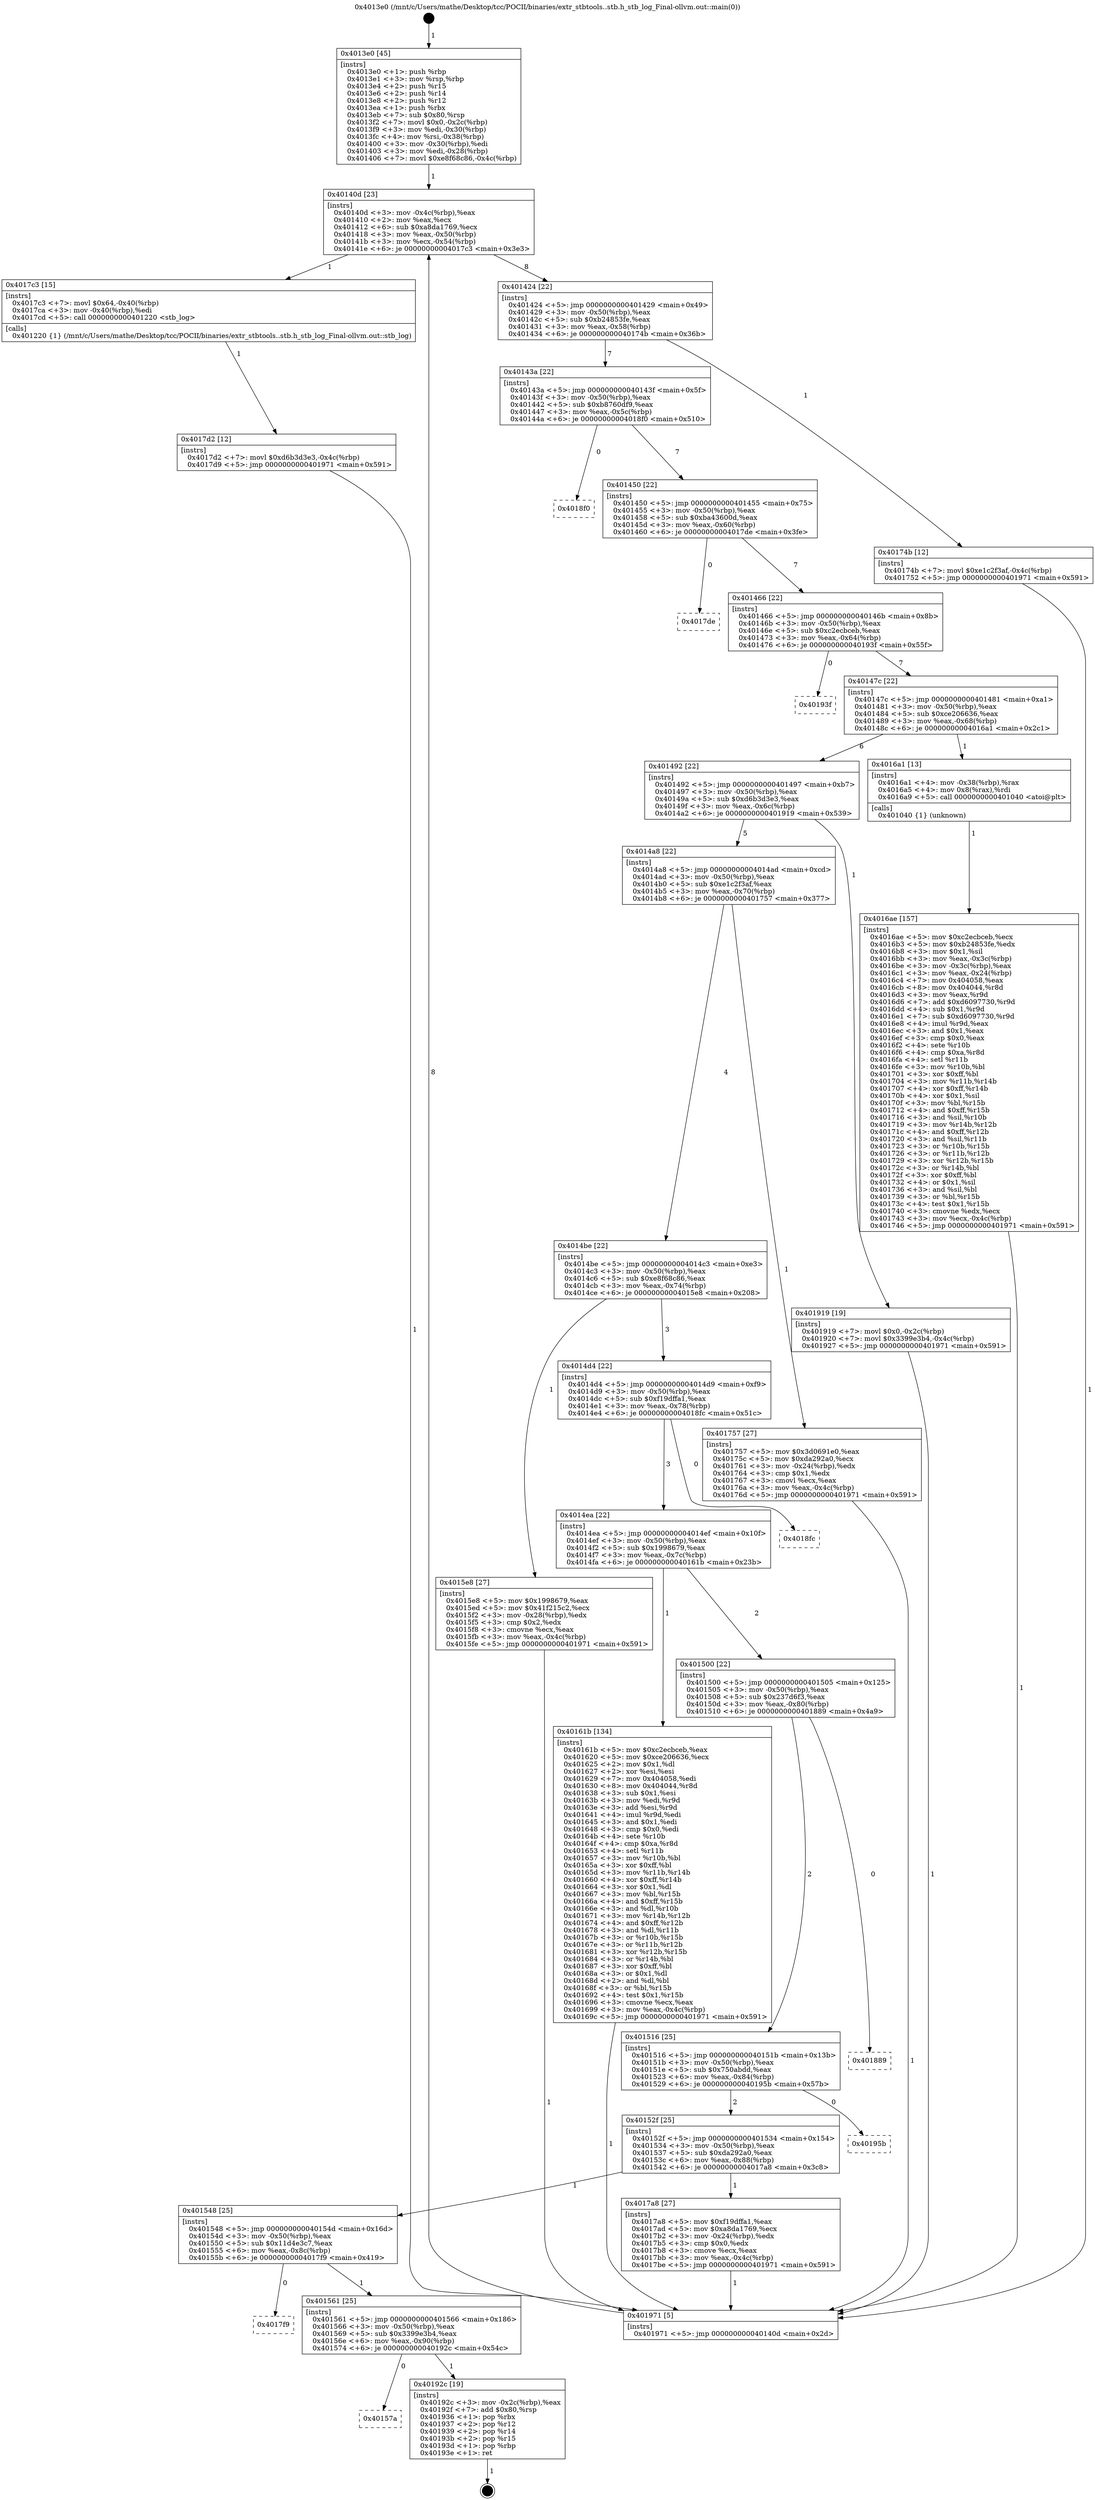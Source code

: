 digraph "0x4013e0" {
  label = "0x4013e0 (/mnt/c/Users/mathe/Desktop/tcc/POCII/binaries/extr_stbtools..stb.h_stb_log_Final-ollvm.out::main(0))"
  labelloc = "t"
  node[shape=record]

  Entry [label="",width=0.3,height=0.3,shape=circle,fillcolor=black,style=filled]
  "0x40140d" [label="{
     0x40140d [23]\l
     | [instrs]\l
     &nbsp;&nbsp;0x40140d \<+3\>: mov -0x4c(%rbp),%eax\l
     &nbsp;&nbsp;0x401410 \<+2\>: mov %eax,%ecx\l
     &nbsp;&nbsp;0x401412 \<+6\>: sub $0xa8da1769,%ecx\l
     &nbsp;&nbsp;0x401418 \<+3\>: mov %eax,-0x50(%rbp)\l
     &nbsp;&nbsp;0x40141b \<+3\>: mov %ecx,-0x54(%rbp)\l
     &nbsp;&nbsp;0x40141e \<+6\>: je 00000000004017c3 \<main+0x3e3\>\l
  }"]
  "0x4017c3" [label="{
     0x4017c3 [15]\l
     | [instrs]\l
     &nbsp;&nbsp;0x4017c3 \<+7\>: movl $0x64,-0x40(%rbp)\l
     &nbsp;&nbsp;0x4017ca \<+3\>: mov -0x40(%rbp),%edi\l
     &nbsp;&nbsp;0x4017cd \<+5\>: call 0000000000401220 \<stb_log\>\l
     | [calls]\l
     &nbsp;&nbsp;0x401220 \{1\} (/mnt/c/Users/mathe/Desktop/tcc/POCII/binaries/extr_stbtools..stb.h_stb_log_Final-ollvm.out::stb_log)\l
  }"]
  "0x401424" [label="{
     0x401424 [22]\l
     | [instrs]\l
     &nbsp;&nbsp;0x401424 \<+5\>: jmp 0000000000401429 \<main+0x49\>\l
     &nbsp;&nbsp;0x401429 \<+3\>: mov -0x50(%rbp),%eax\l
     &nbsp;&nbsp;0x40142c \<+5\>: sub $0xb24853fe,%eax\l
     &nbsp;&nbsp;0x401431 \<+3\>: mov %eax,-0x58(%rbp)\l
     &nbsp;&nbsp;0x401434 \<+6\>: je 000000000040174b \<main+0x36b\>\l
  }"]
  Exit [label="",width=0.3,height=0.3,shape=circle,fillcolor=black,style=filled,peripheries=2]
  "0x40174b" [label="{
     0x40174b [12]\l
     | [instrs]\l
     &nbsp;&nbsp;0x40174b \<+7\>: movl $0xe1c2f3af,-0x4c(%rbp)\l
     &nbsp;&nbsp;0x401752 \<+5\>: jmp 0000000000401971 \<main+0x591\>\l
  }"]
  "0x40143a" [label="{
     0x40143a [22]\l
     | [instrs]\l
     &nbsp;&nbsp;0x40143a \<+5\>: jmp 000000000040143f \<main+0x5f\>\l
     &nbsp;&nbsp;0x40143f \<+3\>: mov -0x50(%rbp),%eax\l
     &nbsp;&nbsp;0x401442 \<+5\>: sub $0xb8760df9,%eax\l
     &nbsp;&nbsp;0x401447 \<+3\>: mov %eax,-0x5c(%rbp)\l
     &nbsp;&nbsp;0x40144a \<+6\>: je 00000000004018f0 \<main+0x510\>\l
  }"]
  "0x40157a" [label="{
     0x40157a\l
  }", style=dashed]
  "0x4018f0" [label="{
     0x4018f0\l
  }", style=dashed]
  "0x401450" [label="{
     0x401450 [22]\l
     | [instrs]\l
     &nbsp;&nbsp;0x401450 \<+5\>: jmp 0000000000401455 \<main+0x75\>\l
     &nbsp;&nbsp;0x401455 \<+3\>: mov -0x50(%rbp),%eax\l
     &nbsp;&nbsp;0x401458 \<+5\>: sub $0xba43600d,%eax\l
     &nbsp;&nbsp;0x40145d \<+3\>: mov %eax,-0x60(%rbp)\l
     &nbsp;&nbsp;0x401460 \<+6\>: je 00000000004017de \<main+0x3fe\>\l
  }"]
  "0x40192c" [label="{
     0x40192c [19]\l
     | [instrs]\l
     &nbsp;&nbsp;0x40192c \<+3\>: mov -0x2c(%rbp),%eax\l
     &nbsp;&nbsp;0x40192f \<+7\>: add $0x80,%rsp\l
     &nbsp;&nbsp;0x401936 \<+1\>: pop %rbx\l
     &nbsp;&nbsp;0x401937 \<+2\>: pop %r12\l
     &nbsp;&nbsp;0x401939 \<+2\>: pop %r14\l
     &nbsp;&nbsp;0x40193b \<+2\>: pop %r15\l
     &nbsp;&nbsp;0x40193d \<+1\>: pop %rbp\l
     &nbsp;&nbsp;0x40193e \<+1\>: ret\l
  }"]
  "0x4017de" [label="{
     0x4017de\l
  }", style=dashed]
  "0x401466" [label="{
     0x401466 [22]\l
     | [instrs]\l
     &nbsp;&nbsp;0x401466 \<+5\>: jmp 000000000040146b \<main+0x8b\>\l
     &nbsp;&nbsp;0x40146b \<+3\>: mov -0x50(%rbp),%eax\l
     &nbsp;&nbsp;0x40146e \<+5\>: sub $0xc2ecbceb,%eax\l
     &nbsp;&nbsp;0x401473 \<+3\>: mov %eax,-0x64(%rbp)\l
     &nbsp;&nbsp;0x401476 \<+6\>: je 000000000040193f \<main+0x55f\>\l
  }"]
  "0x401561" [label="{
     0x401561 [25]\l
     | [instrs]\l
     &nbsp;&nbsp;0x401561 \<+5\>: jmp 0000000000401566 \<main+0x186\>\l
     &nbsp;&nbsp;0x401566 \<+3\>: mov -0x50(%rbp),%eax\l
     &nbsp;&nbsp;0x401569 \<+5\>: sub $0x3399e3b4,%eax\l
     &nbsp;&nbsp;0x40156e \<+6\>: mov %eax,-0x90(%rbp)\l
     &nbsp;&nbsp;0x401574 \<+6\>: je 000000000040192c \<main+0x54c\>\l
  }"]
  "0x40193f" [label="{
     0x40193f\l
  }", style=dashed]
  "0x40147c" [label="{
     0x40147c [22]\l
     | [instrs]\l
     &nbsp;&nbsp;0x40147c \<+5\>: jmp 0000000000401481 \<main+0xa1\>\l
     &nbsp;&nbsp;0x401481 \<+3\>: mov -0x50(%rbp),%eax\l
     &nbsp;&nbsp;0x401484 \<+5\>: sub $0xce206636,%eax\l
     &nbsp;&nbsp;0x401489 \<+3\>: mov %eax,-0x68(%rbp)\l
     &nbsp;&nbsp;0x40148c \<+6\>: je 00000000004016a1 \<main+0x2c1\>\l
  }"]
  "0x4017f9" [label="{
     0x4017f9\l
  }", style=dashed]
  "0x4016a1" [label="{
     0x4016a1 [13]\l
     | [instrs]\l
     &nbsp;&nbsp;0x4016a1 \<+4\>: mov -0x38(%rbp),%rax\l
     &nbsp;&nbsp;0x4016a5 \<+4\>: mov 0x8(%rax),%rdi\l
     &nbsp;&nbsp;0x4016a9 \<+5\>: call 0000000000401040 \<atoi@plt\>\l
     | [calls]\l
     &nbsp;&nbsp;0x401040 \{1\} (unknown)\l
  }"]
  "0x401492" [label="{
     0x401492 [22]\l
     | [instrs]\l
     &nbsp;&nbsp;0x401492 \<+5\>: jmp 0000000000401497 \<main+0xb7\>\l
     &nbsp;&nbsp;0x401497 \<+3\>: mov -0x50(%rbp),%eax\l
     &nbsp;&nbsp;0x40149a \<+5\>: sub $0xd6b3d3e3,%eax\l
     &nbsp;&nbsp;0x40149f \<+3\>: mov %eax,-0x6c(%rbp)\l
     &nbsp;&nbsp;0x4014a2 \<+6\>: je 0000000000401919 \<main+0x539\>\l
  }"]
  "0x4017d2" [label="{
     0x4017d2 [12]\l
     | [instrs]\l
     &nbsp;&nbsp;0x4017d2 \<+7\>: movl $0xd6b3d3e3,-0x4c(%rbp)\l
     &nbsp;&nbsp;0x4017d9 \<+5\>: jmp 0000000000401971 \<main+0x591\>\l
  }"]
  "0x401919" [label="{
     0x401919 [19]\l
     | [instrs]\l
     &nbsp;&nbsp;0x401919 \<+7\>: movl $0x0,-0x2c(%rbp)\l
     &nbsp;&nbsp;0x401920 \<+7\>: movl $0x3399e3b4,-0x4c(%rbp)\l
     &nbsp;&nbsp;0x401927 \<+5\>: jmp 0000000000401971 \<main+0x591\>\l
  }"]
  "0x4014a8" [label="{
     0x4014a8 [22]\l
     | [instrs]\l
     &nbsp;&nbsp;0x4014a8 \<+5\>: jmp 00000000004014ad \<main+0xcd\>\l
     &nbsp;&nbsp;0x4014ad \<+3\>: mov -0x50(%rbp),%eax\l
     &nbsp;&nbsp;0x4014b0 \<+5\>: sub $0xe1c2f3af,%eax\l
     &nbsp;&nbsp;0x4014b5 \<+3\>: mov %eax,-0x70(%rbp)\l
     &nbsp;&nbsp;0x4014b8 \<+6\>: je 0000000000401757 \<main+0x377\>\l
  }"]
  "0x401548" [label="{
     0x401548 [25]\l
     | [instrs]\l
     &nbsp;&nbsp;0x401548 \<+5\>: jmp 000000000040154d \<main+0x16d\>\l
     &nbsp;&nbsp;0x40154d \<+3\>: mov -0x50(%rbp),%eax\l
     &nbsp;&nbsp;0x401550 \<+5\>: sub $0x11d4e3c7,%eax\l
     &nbsp;&nbsp;0x401555 \<+6\>: mov %eax,-0x8c(%rbp)\l
     &nbsp;&nbsp;0x40155b \<+6\>: je 00000000004017f9 \<main+0x419\>\l
  }"]
  "0x401757" [label="{
     0x401757 [27]\l
     | [instrs]\l
     &nbsp;&nbsp;0x401757 \<+5\>: mov $0x3d0691e0,%eax\l
     &nbsp;&nbsp;0x40175c \<+5\>: mov $0xda292a0,%ecx\l
     &nbsp;&nbsp;0x401761 \<+3\>: mov -0x24(%rbp),%edx\l
     &nbsp;&nbsp;0x401764 \<+3\>: cmp $0x1,%edx\l
     &nbsp;&nbsp;0x401767 \<+3\>: cmovl %ecx,%eax\l
     &nbsp;&nbsp;0x40176a \<+3\>: mov %eax,-0x4c(%rbp)\l
     &nbsp;&nbsp;0x40176d \<+5\>: jmp 0000000000401971 \<main+0x591\>\l
  }"]
  "0x4014be" [label="{
     0x4014be [22]\l
     | [instrs]\l
     &nbsp;&nbsp;0x4014be \<+5\>: jmp 00000000004014c3 \<main+0xe3\>\l
     &nbsp;&nbsp;0x4014c3 \<+3\>: mov -0x50(%rbp),%eax\l
     &nbsp;&nbsp;0x4014c6 \<+5\>: sub $0xe8f68c86,%eax\l
     &nbsp;&nbsp;0x4014cb \<+3\>: mov %eax,-0x74(%rbp)\l
     &nbsp;&nbsp;0x4014ce \<+6\>: je 00000000004015e8 \<main+0x208\>\l
  }"]
  "0x4017a8" [label="{
     0x4017a8 [27]\l
     | [instrs]\l
     &nbsp;&nbsp;0x4017a8 \<+5\>: mov $0xf19dffa1,%eax\l
     &nbsp;&nbsp;0x4017ad \<+5\>: mov $0xa8da1769,%ecx\l
     &nbsp;&nbsp;0x4017b2 \<+3\>: mov -0x24(%rbp),%edx\l
     &nbsp;&nbsp;0x4017b5 \<+3\>: cmp $0x0,%edx\l
     &nbsp;&nbsp;0x4017b8 \<+3\>: cmove %ecx,%eax\l
     &nbsp;&nbsp;0x4017bb \<+3\>: mov %eax,-0x4c(%rbp)\l
     &nbsp;&nbsp;0x4017be \<+5\>: jmp 0000000000401971 \<main+0x591\>\l
  }"]
  "0x4015e8" [label="{
     0x4015e8 [27]\l
     | [instrs]\l
     &nbsp;&nbsp;0x4015e8 \<+5\>: mov $0x1998679,%eax\l
     &nbsp;&nbsp;0x4015ed \<+5\>: mov $0x41f215c2,%ecx\l
     &nbsp;&nbsp;0x4015f2 \<+3\>: mov -0x28(%rbp),%edx\l
     &nbsp;&nbsp;0x4015f5 \<+3\>: cmp $0x2,%edx\l
     &nbsp;&nbsp;0x4015f8 \<+3\>: cmovne %ecx,%eax\l
     &nbsp;&nbsp;0x4015fb \<+3\>: mov %eax,-0x4c(%rbp)\l
     &nbsp;&nbsp;0x4015fe \<+5\>: jmp 0000000000401971 \<main+0x591\>\l
  }"]
  "0x4014d4" [label="{
     0x4014d4 [22]\l
     | [instrs]\l
     &nbsp;&nbsp;0x4014d4 \<+5\>: jmp 00000000004014d9 \<main+0xf9\>\l
     &nbsp;&nbsp;0x4014d9 \<+3\>: mov -0x50(%rbp),%eax\l
     &nbsp;&nbsp;0x4014dc \<+5\>: sub $0xf19dffa1,%eax\l
     &nbsp;&nbsp;0x4014e1 \<+3\>: mov %eax,-0x78(%rbp)\l
     &nbsp;&nbsp;0x4014e4 \<+6\>: je 00000000004018fc \<main+0x51c\>\l
  }"]
  "0x401971" [label="{
     0x401971 [5]\l
     | [instrs]\l
     &nbsp;&nbsp;0x401971 \<+5\>: jmp 000000000040140d \<main+0x2d\>\l
  }"]
  "0x4013e0" [label="{
     0x4013e0 [45]\l
     | [instrs]\l
     &nbsp;&nbsp;0x4013e0 \<+1\>: push %rbp\l
     &nbsp;&nbsp;0x4013e1 \<+3\>: mov %rsp,%rbp\l
     &nbsp;&nbsp;0x4013e4 \<+2\>: push %r15\l
     &nbsp;&nbsp;0x4013e6 \<+2\>: push %r14\l
     &nbsp;&nbsp;0x4013e8 \<+2\>: push %r12\l
     &nbsp;&nbsp;0x4013ea \<+1\>: push %rbx\l
     &nbsp;&nbsp;0x4013eb \<+7\>: sub $0x80,%rsp\l
     &nbsp;&nbsp;0x4013f2 \<+7\>: movl $0x0,-0x2c(%rbp)\l
     &nbsp;&nbsp;0x4013f9 \<+3\>: mov %edi,-0x30(%rbp)\l
     &nbsp;&nbsp;0x4013fc \<+4\>: mov %rsi,-0x38(%rbp)\l
     &nbsp;&nbsp;0x401400 \<+3\>: mov -0x30(%rbp),%edi\l
     &nbsp;&nbsp;0x401403 \<+3\>: mov %edi,-0x28(%rbp)\l
     &nbsp;&nbsp;0x401406 \<+7\>: movl $0xe8f68c86,-0x4c(%rbp)\l
  }"]
  "0x40152f" [label="{
     0x40152f [25]\l
     | [instrs]\l
     &nbsp;&nbsp;0x40152f \<+5\>: jmp 0000000000401534 \<main+0x154\>\l
     &nbsp;&nbsp;0x401534 \<+3\>: mov -0x50(%rbp),%eax\l
     &nbsp;&nbsp;0x401537 \<+5\>: sub $0xda292a0,%eax\l
     &nbsp;&nbsp;0x40153c \<+6\>: mov %eax,-0x88(%rbp)\l
     &nbsp;&nbsp;0x401542 \<+6\>: je 00000000004017a8 \<main+0x3c8\>\l
  }"]
  "0x4018fc" [label="{
     0x4018fc\l
  }", style=dashed]
  "0x4014ea" [label="{
     0x4014ea [22]\l
     | [instrs]\l
     &nbsp;&nbsp;0x4014ea \<+5\>: jmp 00000000004014ef \<main+0x10f\>\l
     &nbsp;&nbsp;0x4014ef \<+3\>: mov -0x50(%rbp),%eax\l
     &nbsp;&nbsp;0x4014f2 \<+5\>: sub $0x1998679,%eax\l
     &nbsp;&nbsp;0x4014f7 \<+3\>: mov %eax,-0x7c(%rbp)\l
     &nbsp;&nbsp;0x4014fa \<+6\>: je 000000000040161b \<main+0x23b\>\l
  }"]
  "0x40195b" [label="{
     0x40195b\l
  }", style=dashed]
  "0x40161b" [label="{
     0x40161b [134]\l
     | [instrs]\l
     &nbsp;&nbsp;0x40161b \<+5\>: mov $0xc2ecbceb,%eax\l
     &nbsp;&nbsp;0x401620 \<+5\>: mov $0xce206636,%ecx\l
     &nbsp;&nbsp;0x401625 \<+2\>: mov $0x1,%dl\l
     &nbsp;&nbsp;0x401627 \<+2\>: xor %esi,%esi\l
     &nbsp;&nbsp;0x401629 \<+7\>: mov 0x404058,%edi\l
     &nbsp;&nbsp;0x401630 \<+8\>: mov 0x404044,%r8d\l
     &nbsp;&nbsp;0x401638 \<+3\>: sub $0x1,%esi\l
     &nbsp;&nbsp;0x40163b \<+3\>: mov %edi,%r9d\l
     &nbsp;&nbsp;0x40163e \<+3\>: add %esi,%r9d\l
     &nbsp;&nbsp;0x401641 \<+4\>: imul %r9d,%edi\l
     &nbsp;&nbsp;0x401645 \<+3\>: and $0x1,%edi\l
     &nbsp;&nbsp;0x401648 \<+3\>: cmp $0x0,%edi\l
     &nbsp;&nbsp;0x40164b \<+4\>: sete %r10b\l
     &nbsp;&nbsp;0x40164f \<+4\>: cmp $0xa,%r8d\l
     &nbsp;&nbsp;0x401653 \<+4\>: setl %r11b\l
     &nbsp;&nbsp;0x401657 \<+3\>: mov %r10b,%bl\l
     &nbsp;&nbsp;0x40165a \<+3\>: xor $0xff,%bl\l
     &nbsp;&nbsp;0x40165d \<+3\>: mov %r11b,%r14b\l
     &nbsp;&nbsp;0x401660 \<+4\>: xor $0xff,%r14b\l
     &nbsp;&nbsp;0x401664 \<+3\>: xor $0x1,%dl\l
     &nbsp;&nbsp;0x401667 \<+3\>: mov %bl,%r15b\l
     &nbsp;&nbsp;0x40166a \<+4\>: and $0xff,%r15b\l
     &nbsp;&nbsp;0x40166e \<+3\>: and %dl,%r10b\l
     &nbsp;&nbsp;0x401671 \<+3\>: mov %r14b,%r12b\l
     &nbsp;&nbsp;0x401674 \<+4\>: and $0xff,%r12b\l
     &nbsp;&nbsp;0x401678 \<+3\>: and %dl,%r11b\l
     &nbsp;&nbsp;0x40167b \<+3\>: or %r10b,%r15b\l
     &nbsp;&nbsp;0x40167e \<+3\>: or %r11b,%r12b\l
     &nbsp;&nbsp;0x401681 \<+3\>: xor %r12b,%r15b\l
     &nbsp;&nbsp;0x401684 \<+3\>: or %r14b,%bl\l
     &nbsp;&nbsp;0x401687 \<+3\>: xor $0xff,%bl\l
     &nbsp;&nbsp;0x40168a \<+3\>: or $0x1,%dl\l
     &nbsp;&nbsp;0x40168d \<+2\>: and %dl,%bl\l
     &nbsp;&nbsp;0x40168f \<+3\>: or %bl,%r15b\l
     &nbsp;&nbsp;0x401692 \<+4\>: test $0x1,%r15b\l
     &nbsp;&nbsp;0x401696 \<+3\>: cmovne %ecx,%eax\l
     &nbsp;&nbsp;0x401699 \<+3\>: mov %eax,-0x4c(%rbp)\l
     &nbsp;&nbsp;0x40169c \<+5\>: jmp 0000000000401971 \<main+0x591\>\l
  }"]
  "0x401500" [label="{
     0x401500 [22]\l
     | [instrs]\l
     &nbsp;&nbsp;0x401500 \<+5\>: jmp 0000000000401505 \<main+0x125\>\l
     &nbsp;&nbsp;0x401505 \<+3\>: mov -0x50(%rbp),%eax\l
     &nbsp;&nbsp;0x401508 \<+5\>: sub $0x237d6f3,%eax\l
     &nbsp;&nbsp;0x40150d \<+3\>: mov %eax,-0x80(%rbp)\l
     &nbsp;&nbsp;0x401510 \<+6\>: je 0000000000401889 \<main+0x4a9\>\l
  }"]
  "0x4016ae" [label="{
     0x4016ae [157]\l
     | [instrs]\l
     &nbsp;&nbsp;0x4016ae \<+5\>: mov $0xc2ecbceb,%ecx\l
     &nbsp;&nbsp;0x4016b3 \<+5\>: mov $0xb24853fe,%edx\l
     &nbsp;&nbsp;0x4016b8 \<+3\>: mov $0x1,%sil\l
     &nbsp;&nbsp;0x4016bb \<+3\>: mov %eax,-0x3c(%rbp)\l
     &nbsp;&nbsp;0x4016be \<+3\>: mov -0x3c(%rbp),%eax\l
     &nbsp;&nbsp;0x4016c1 \<+3\>: mov %eax,-0x24(%rbp)\l
     &nbsp;&nbsp;0x4016c4 \<+7\>: mov 0x404058,%eax\l
     &nbsp;&nbsp;0x4016cb \<+8\>: mov 0x404044,%r8d\l
     &nbsp;&nbsp;0x4016d3 \<+3\>: mov %eax,%r9d\l
     &nbsp;&nbsp;0x4016d6 \<+7\>: add $0xd6097730,%r9d\l
     &nbsp;&nbsp;0x4016dd \<+4\>: sub $0x1,%r9d\l
     &nbsp;&nbsp;0x4016e1 \<+7\>: sub $0xd6097730,%r9d\l
     &nbsp;&nbsp;0x4016e8 \<+4\>: imul %r9d,%eax\l
     &nbsp;&nbsp;0x4016ec \<+3\>: and $0x1,%eax\l
     &nbsp;&nbsp;0x4016ef \<+3\>: cmp $0x0,%eax\l
     &nbsp;&nbsp;0x4016f2 \<+4\>: sete %r10b\l
     &nbsp;&nbsp;0x4016f6 \<+4\>: cmp $0xa,%r8d\l
     &nbsp;&nbsp;0x4016fa \<+4\>: setl %r11b\l
     &nbsp;&nbsp;0x4016fe \<+3\>: mov %r10b,%bl\l
     &nbsp;&nbsp;0x401701 \<+3\>: xor $0xff,%bl\l
     &nbsp;&nbsp;0x401704 \<+3\>: mov %r11b,%r14b\l
     &nbsp;&nbsp;0x401707 \<+4\>: xor $0xff,%r14b\l
     &nbsp;&nbsp;0x40170b \<+4\>: xor $0x1,%sil\l
     &nbsp;&nbsp;0x40170f \<+3\>: mov %bl,%r15b\l
     &nbsp;&nbsp;0x401712 \<+4\>: and $0xff,%r15b\l
     &nbsp;&nbsp;0x401716 \<+3\>: and %sil,%r10b\l
     &nbsp;&nbsp;0x401719 \<+3\>: mov %r14b,%r12b\l
     &nbsp;&nbsp;0x40171c \<+4\>: and $0xff,%r12b\l
     &nbsp;&nbsp;0x401720 \<+3\>: and %sil,%r11b\l
     &nbsp;&nbsp;0x401723 \<+3\>: or %r10b,%r15b\l
     &nbsp;&nbsp;0x401726 \<+3\>: or %r11b,%r12b\l
     &nbsp;&nbsp;0x401729 \<+3\>: xor %r12b,%r15b\l
     &nbsp;&nbsp;0x40172c \<+3\>: or %r14b,%bl\l
     &nbsp;&nbsp;0x40172f \<+3\>: xor $0xff,%bl\l
     &nbsp;&nbsp;0x401732 \<+4\>: or $0x1,%sil\l
     &nbsp;&nbsp;0x401736 \<+3\>: and %sil,%bl\l
     &nbsp;&nbsp;0x401739 \<+3\>: or %bl,%r15b\l
     &nbsp;&nbsp;0x40173c \<+4\>: test $0x1,%r15b\l
     &nbsp;&nbsp;0x401740 \<+3\>: cmovne %edx,%ecx\l
     &nbsp;&nbsp;0x401743 \<+3\>: mov %ecx,-0x4c(%rbp)\l
     &nbsp;&nbsp;0x401746 \<+5\>: jmp 0000000000401971 \<main+0x591\>\l
  }"]
  "0x401516" [label="{
     0x401516 [25]\l
     | [instrs]\l
     &nbsp;&nbsp;0x401516 \<+5\>: jmp 000000000040151b \<main+0x13b\>\l
     &nbsp;&nbsp;0x40151b \<+3\>: mov -0x50(%rbp),%eax\l
     &nbsp;&nbsp;0x40151e \<+5\>: sub $0x750abdd,%eax\l
     &nbsp;&nbsp;0x401523 \<+6\>: mov %eax,-0x84(%rbp)\l
     &nbsp;&nbsp;0x401529 \<+6\>: je 000000000040195b \<main+0x57b\>\l
  }"]
  "0x401889" [label="{
     0x401889\l
  }", style=dashed]
  Entry -> "0x4013e0" [label=" 1"]
  "0x40140d" -> "0x4017c3" [label=" 1"]
  "0x40140d" -> "0x401424" [label=" 8"]
  "0x40192c" -> Exit [label=" 1"]
  "0x401424" -> "0x40174b" [label=" 1"]
  "0x401424" -> "0x40143a" [label=" 7"]
  "0x401561" -> "0x40157a" [label=" 0"]
  "0x40143a" -> "0x4018f0" [label=" 0"]
  "0x40143a" -> "0x401450" [label=" 7"]
  "0x401561" -> "0x40192c" [label=" 1"]
  "0x401450" -> "0x4017de" [label=" 0"]
  "0x401450" -> "0x401466" [label=" 7"]
  "0x401548" -> "0x401561" [label=" 1"]
  "0x401466" -> "0x40193f" [label=" 0"]
  "0x401466" -> "0x40147c" [label=" 7"]
  "0x401548" -> "0x4017f9" [label=" 0"]
  "0x40147c" -> "0x4016a1" [label=" 1"]
  "0x40147c" -> "0x401492" [label=" 6"]
  "0x401919" -> "0x401971" [label=" 1"]
  "0x401492" -> "0x401919" [label=" 1"]
  "0x401492" -> "0x4014a8" [label=" 5"]
  "0x4017d2" -> "0x401971" [label=" 1"]
  "0x4014a8" -> "0x401757" [label=" 1"]
  "0x4014a8" -> "0x4014be" [label=" 4"]
  "0x4017c3" -> "0x4017d2" [label=" 1"]
  "0x4014be" -> "0x4015e8" [label=" 1"]
  "0x4014be" -> "0x4014d4" [label=" 3"]
  "0x4015e8" -> "0x401971" [label=" 1"]
  "0x4013e0" -> "0x40140d" [label=" 1"]
  "0x401971" -> "0x40140d" [label=" 8"]
  "0x4017a8" -> "0x401971" [label=" 1"]
  "0x4014d4" -> "0x4018fc" [label=" 0"]
  "0x4014d4" -> "0x4014ea" [label=" 3"]
  "0x40152f" -> "0x4017a8" [label=" 1"]
  "0x4014ea" -> "0x40161b" [label=" 1"]
  "0x4014ea" -> "0x401500" [label=" 2"]
  "0x40161b" -> "0x401971" [label=" 1"]
  "0x4016a1" -> "0x4016ae" [label=" 1"]
  "0x4016ae" -> "0x401971" [label=" 1"]
  "0x40174b" -> "0x401971" [label=" 1"]
  "0x401757" -> "0x401971" [label=" 1"]
  "0x40152f" -> "0x401548" [label=" 1"]
  "0x401500" -> "0x401889" [label=" 0"]
  "0x401500" -> "0x401516" [label=" 2"]
  "0x401516" -> "0x40152f" [label=" 2"]
  "0x401516" -> "0x40195b" [label=" 0"]
}
